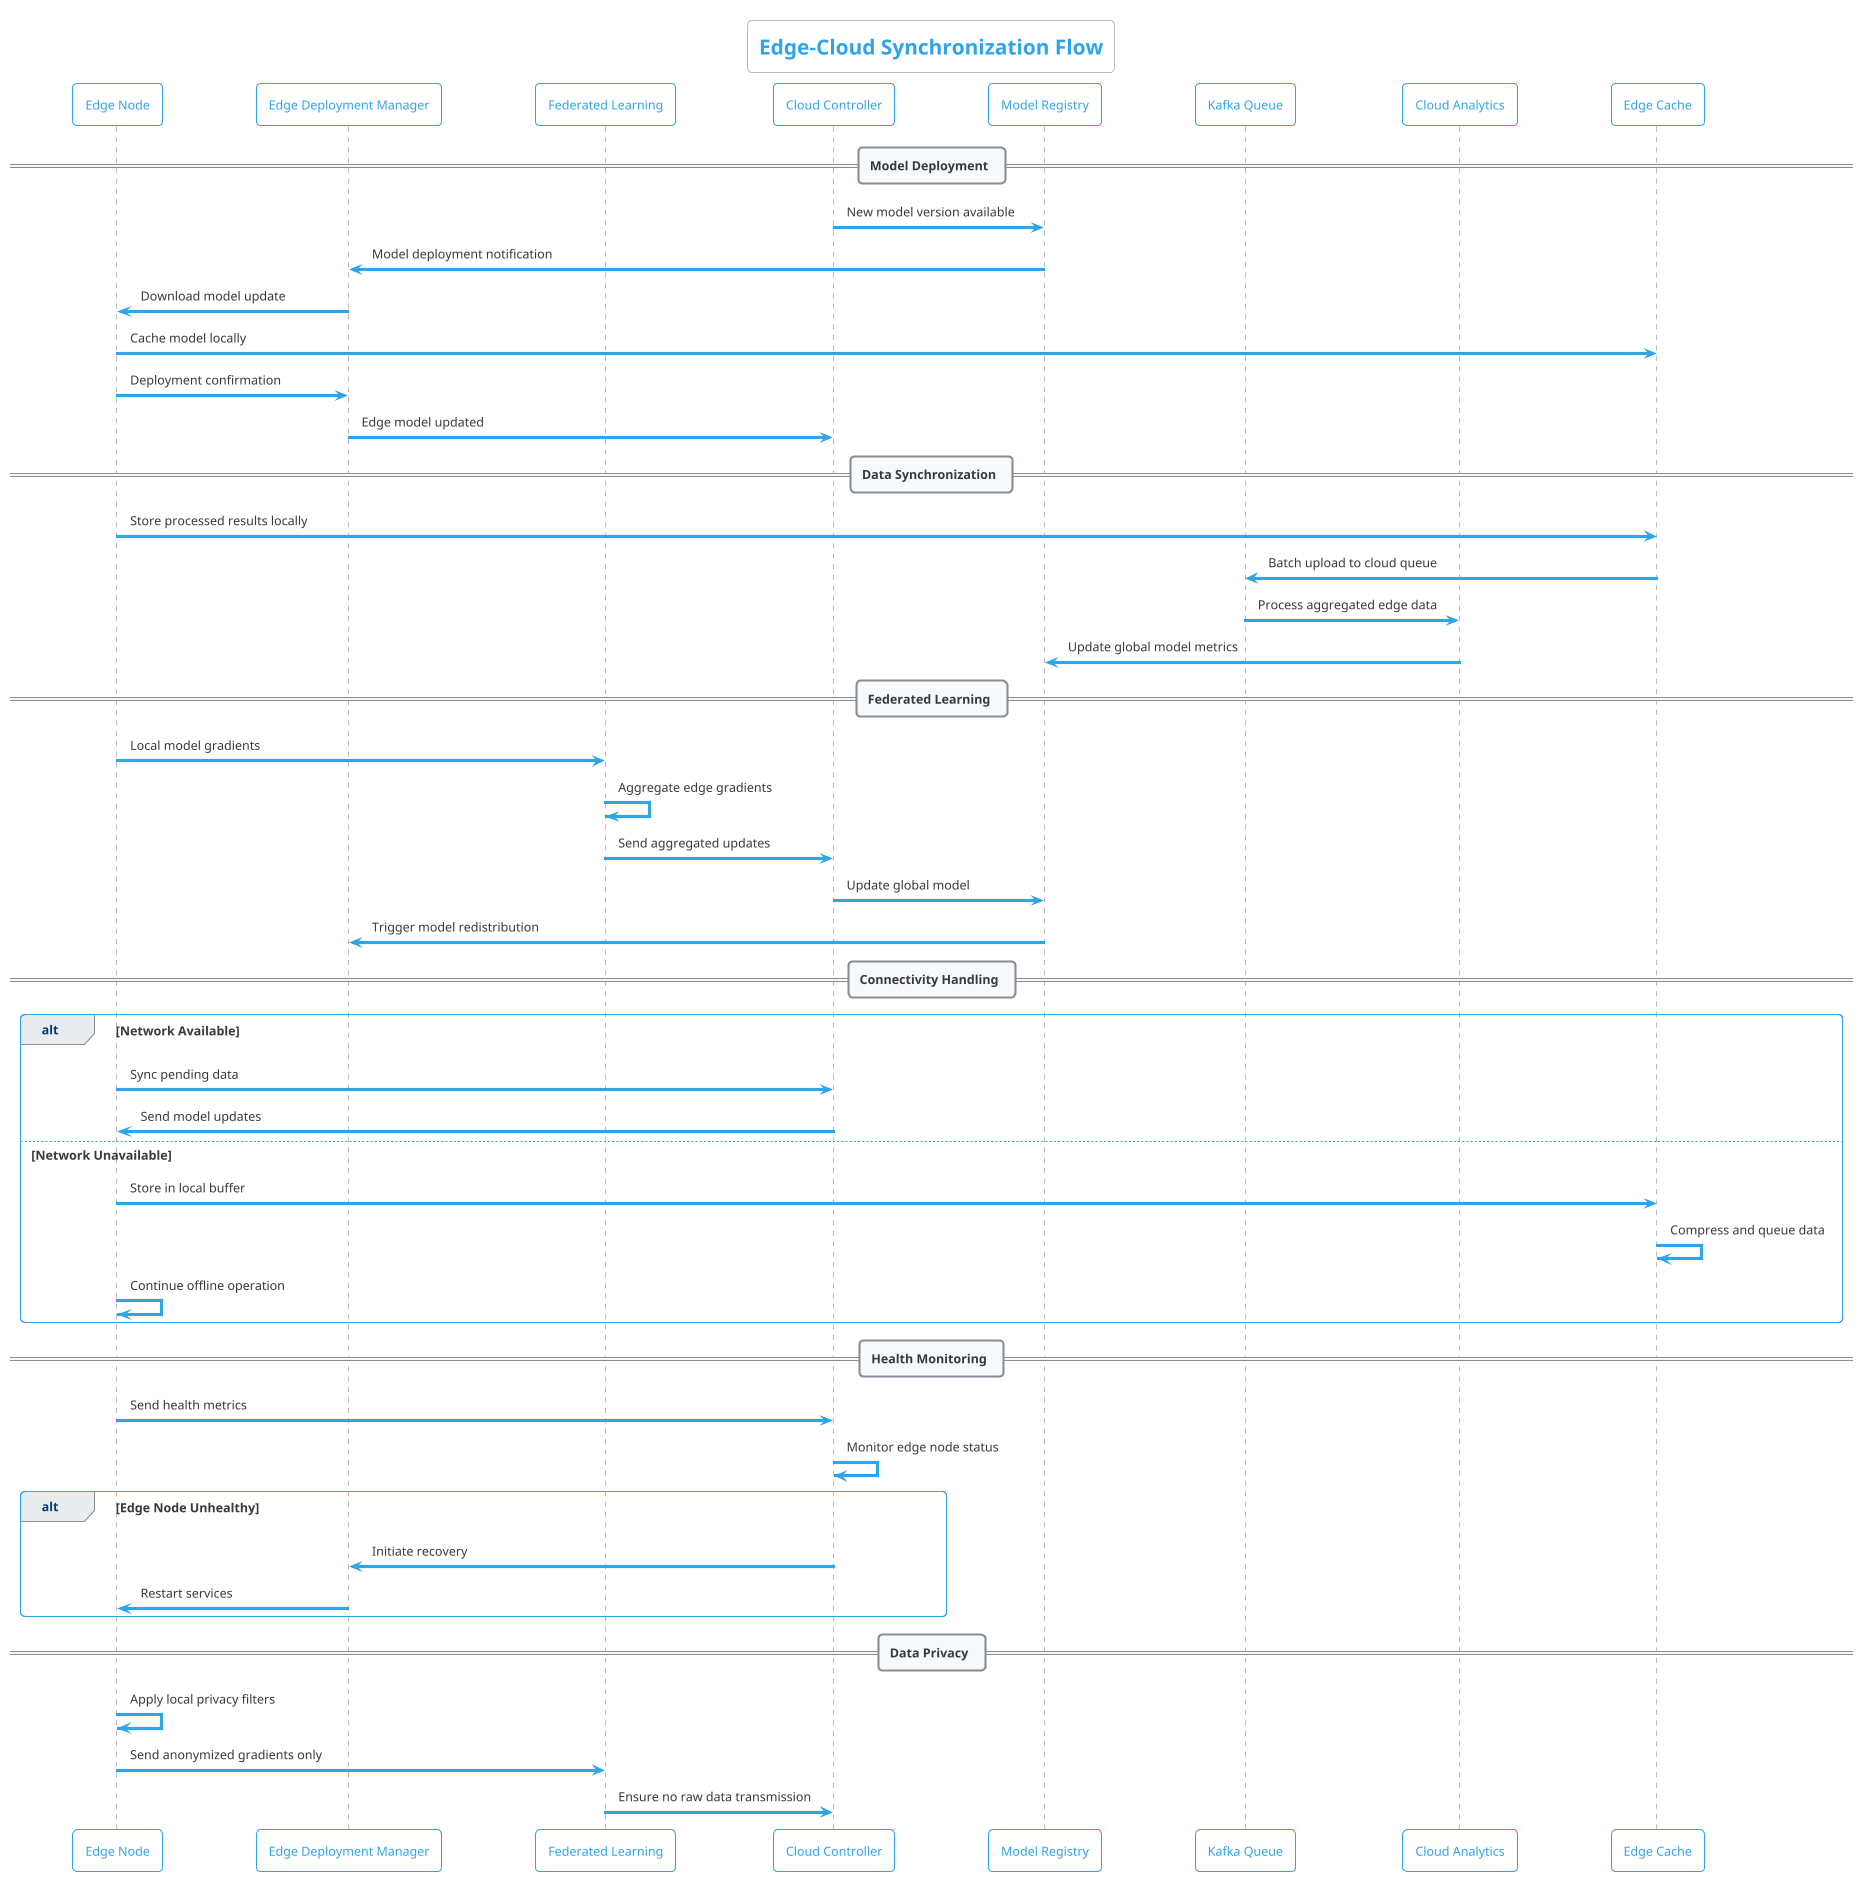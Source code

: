 @startuml Edge-Cloud Synchronization
!theme cerulean-outline
title Edge-Cloud Synchronization Flow

participant "Edge Node" as Edge
participant "Edge Deployment Manager" as EdgeDeploy
participant "Federated Learning" as FedLearn
participant "Cloud Controller" as Cloud
participant "Model Registry" as Registry
participant "Kafka Queue" as Kafka
participant "Cloud Analytics" as Analytics
participant "Edge Cache" as EdgeCache

== Model Deployment ==
Cloud -> Registry: New model version available
Registry -> EdgeDeploy: Model deployment notification
EdgeDeploy -> Edge: Download model update
Edge -> EdgeCache: Cache model locally
Edge -> EdgeDeploy: Deployment confirmation
EdgeDeploy -> Cloud: Edge model updated

== Data Synchronization ==
Edge -> EdgeCache: Store processed results locally
EdgeCache -> Kafka: Batch upload to cloud queue
Kafka -> Analytics: Process aggregated edge data
Analytics -> Registry: Update global model metrics

== Federated Learning ==
Edge -> FedLearn: Local model gradients
FedLearn -> FedLearn: Aggregate edge gradients
FedLearn -> Cloud: Send aggregated updates
Cloud -> Registry: Update global model
Registry -> EdgeDeploy: Trigger model redistribution

== Connectivity Handling ==
alt Network Available
    Edge -> Cloud: Sync pending data
    Cloud -> Edge: Send model updates
else Network Unavailable
    Edge -> EdgeCache: Store in local buffer
    EdgeCache -> EdgeCache: Compress and queue data
    Edge -> Edge: Continue offline operation
end

== Health Monitoring ==
Edge -> Cloud: Send health metrics
Cloud -> Cloud: Monitor edge node status
alt Edge Node Unhealthy
    Cloud -> EdgeDeploy: Initiate recovery
    EdgeDeploy -> Edge: Restart services
end

== Data Privacy ==
Edge -> Edge: Apply local privacy filters
Edge -> FedLearn: Send anonymized gradients only
FedLearn -> Cloud: Ensure no raw data transmission

@enduml